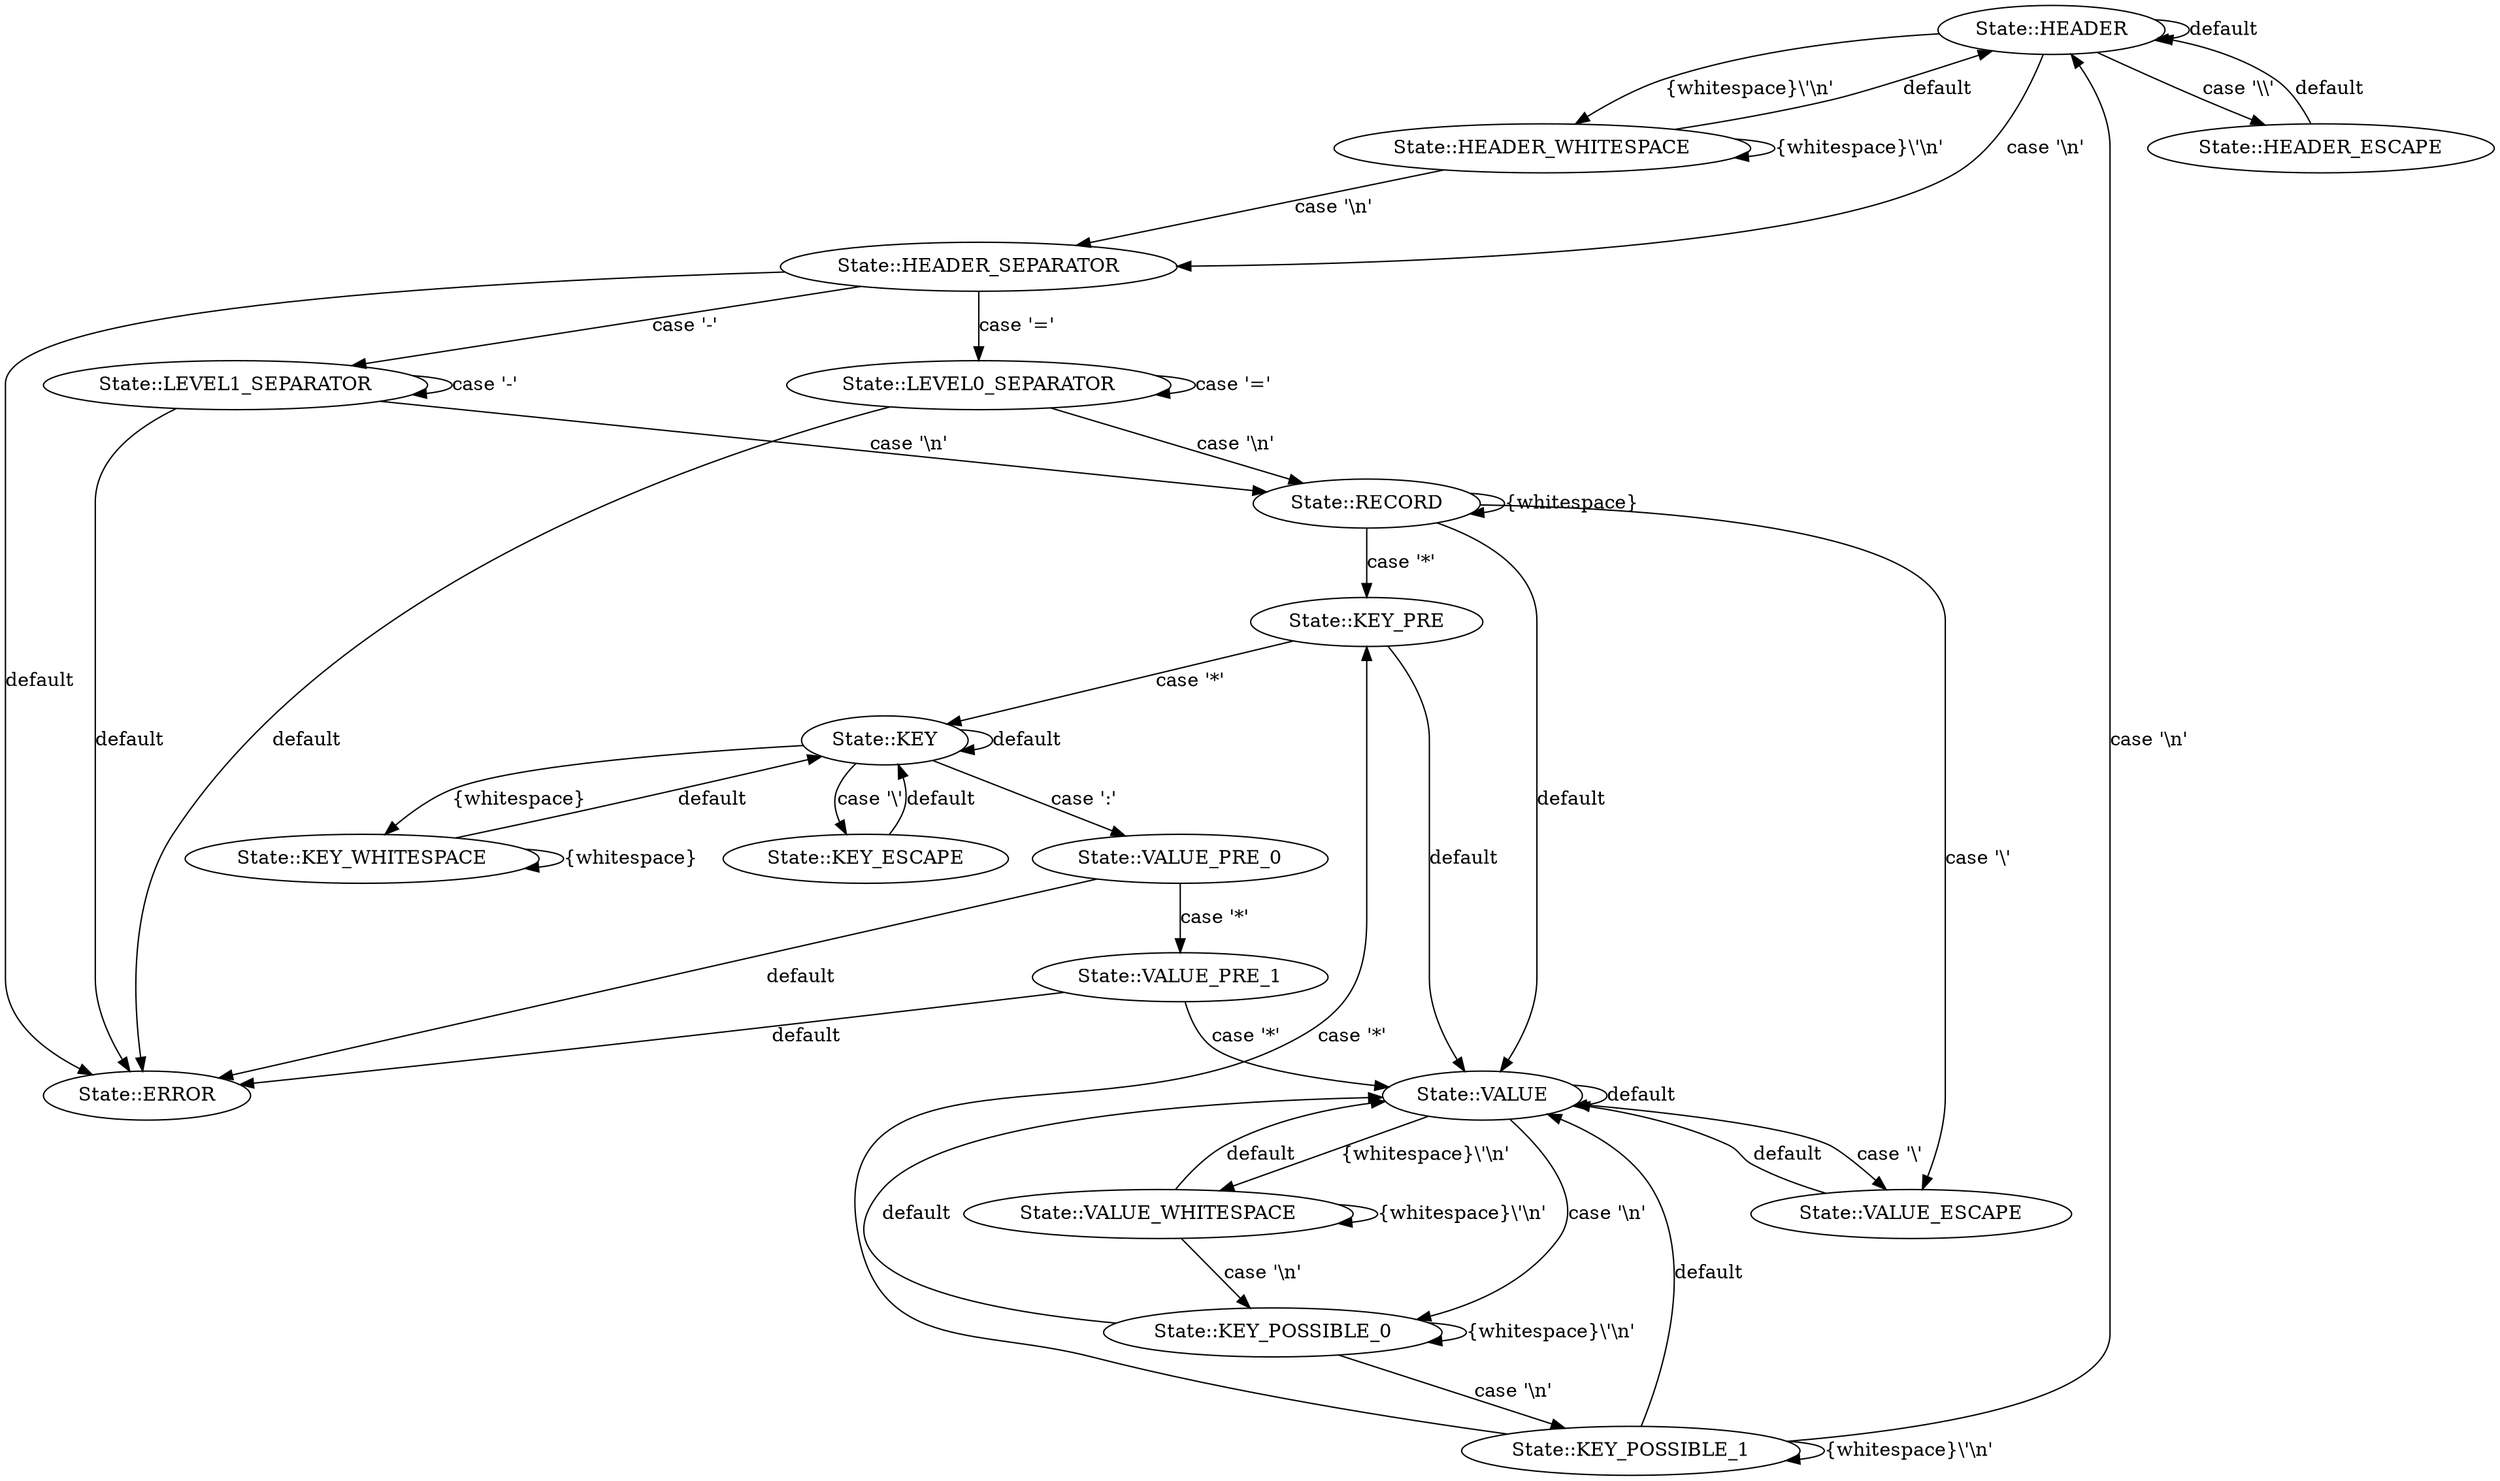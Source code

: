 digraph G
{
	"State::HEADER"->"State::HEADER_WHITESPACE"[label="{whitespace}\\'\\n'"]
	"State::HEADER"->"State::HEADER_SEPARATOR"[label="case '\\n'"]
    "State::HEADER"->"State::HEADER_ESCAPE"[label="case '\\\\'"]
    "State::HEADER"->"State::HEADER"[label="default"]
	"State::HEADER_WHITESPACE"->"State::HEADER_WHITESPACE"[label="{whitespace}\\'\\n'"]
	"State::HEADER_WHITESPACE"->"State::HEADER_SEPARATOR"[label="case '\\n'"]
	"State::HEADER_WHITESPACE"->"State::HEADER"[label="default"]
    "State::HEADER_ESCAPE"->"State::HEADER"[label="default"]

    "State::HEADER_SEPARATOR"->"State::LEVEL0_SEPARATOR"[label="case '='"]
    "State::HEADER_SEPARATOR"->"State::LEVEL1_SEPARATOR"[label="case '-'"]
    "State::HEADER_SEPARATOR"->"State::ERROR"[label="default"]

    "State::LEVEL0_SEPARATOR"->"State::LEVEL0_SEPARATOR"[label="case '='"]
    "State::LEVEL0_SEPARATOR"->"State::ERROR"[label="default"]
    "State::LEVEL0_SEPARATOR"->"State::RECORD"[label="case '\\n'"]

    "State::LEVEL1_SEPARATOR"->"State::LEVEL1_SEPARATOR"[label="case '-'"]
    "State::LEVEL1_SEPARATOR"->"State::ERROR"[label="default"]
    "State::LEVEL1_SEPARATOR"->"State::RECORD"[label="case '\\n'"]

	"State::RECORD"->"State::RECORD"[label="{whitespace}"]
    "State::RECORD"->"State::KEY_PRE"[label="case '*'"]
	"State::RECORD"->"State::VALUE_ESCAPE"[label="case '\\'"]
    "State::RECORD"->"State::VALUE"[label="default"]

	"State::KEY_PRE"->"State::KEY"[label="case '*'"]
	"State::KEY_PRE"->"State::VALUE"[label="default"]

    "State::KEY"->"State::KEY_WHITESPACE"[label="{whitespace}"]
    "State::KEY"->"State::KEY_ESCAPE"[label="case '\\'"]
    "State::KEY"->"State::VALUE_PRE_0"[label="case ':'"]
    "State::KEY"->"State::KEY"[label="default"]
	"State::KEY_WHITESPACE"->"State::KEY_WHITESPACE"[label="{whitespace}"]
	"State::KEY_WHITESPACE"->"State::KEY"[label="default"]
    "State::KEY_ESCAPE"->"State::KEY"[label="default"]

    "State::VALUE_PRE_0"->"State::VALUE_PRE_1"[label="case '*'"]
    "State::VALUE_PRE_0"->"State::ERROR"[label="default"]

	"State::VALUE_PRE_1"->"State::VALUE"[label="case '*'"]
    "State::VALUE_PRE_1"->"State::ERROR"[label="default"]

    "State::VALUE"->"State::VALUE_WHITESPACE"[label="{whitespace}\\'\\n'"]
	"State::VALUE"->"State::VALUE_ESCAPE"[label="case '\\'"]
    "State::VALUE"->"State::KEY_POSSIBLE_0"[label="case '\\n'"]
    "State::VALUE"->"State::VALUE"[label="default"]
	"State::VALUE_WHITESPACE"->"State::VALUE_WHITESPACE"[label="{whitespace}\\'\\n'"]
	"State::VALUE_WHITESPACE"->"State::KEY_POSSIBLE_0"[label="case '\\n'"]
	"State::VALUE_WHITESPACE"->"State::VALUE"[label="default"]
	"State::VALUE_ESCAPE"->"State::VALUE"[label="default"]


    "State::KEY_POSSIBLE_0"->"State::KEY_POSSIBLE_0"[label="{whitespace}\\'\\n'"]
    "State::KEY_POSSIBLE_0"->"State::KEY_POSSIBLE_1"[label="case '\\n'"]
    "State::KEY_POSSIBLE_0"->"State::VALUE"[label="default"]

    "State::KEY_POSSIBLE_1"->"State::KEY_POSSIBLE_1"[label="{whitespace}\\'\\n'"]
	"State::KEY_POSSIBLE_1"->"State::HEADER"[label="case '\\n'"]
    "State::KEY_POSSIBLE_1"->"State::KEY_PRE"[label="case '*'"]
    "State::KEY_POSSIBLE_1"->"State::VALUE"[label="default"]
}
